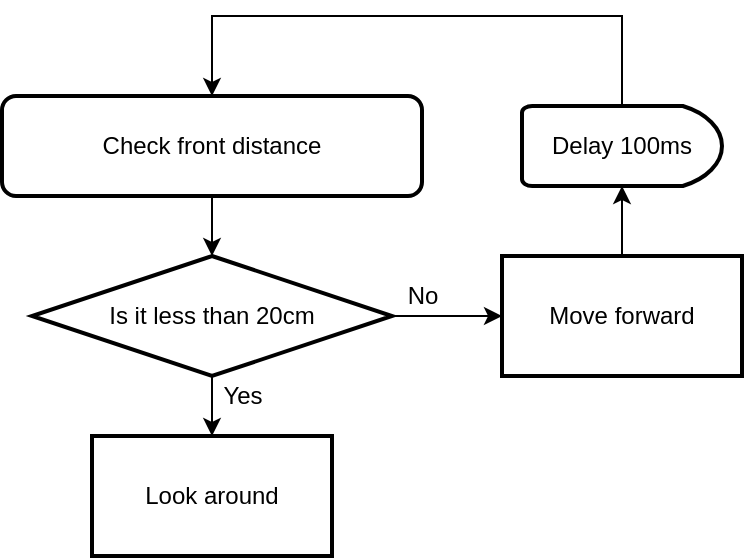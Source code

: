 <mxfile version="20.3.7" type="github" pages="2"><diagram id="ywR-hYWIlqfvcnJDVcQv" name="Page-1"><mxGraphModel dx="1609" dy="434" grid="1" gridSize="10" guides="1" tooltips="1" connect="1" arrows="1" fold="1" page="1" pageScale="1" pageWidth="827" pageHeight="1169" math="0" shadow="0"><root><mxCell id="0"/><mxCell id="1" parent="0"/><mxCell id="Fqhra3wrelyAyhR9J_dA-5" style="edgeStyle=orthogonalEdgeStyle;rounded=0;orthogonalLoop=1;jettySize=auto;html=1;exitX=0.5;exitY=1;exitDx=0;exitDy=0;" edge="1" parent="1" source="Fqhra3wrelyAyhR9J_dA-1" target="Fqhra3wrelyAyhR9J_dA-2"><mxGeometry relative="1" as="geometry"/></mxCell><mxCell id="Fqhra3wrelyAyhR9J_dA-1" value="Check front distance" style="rounded=1;whiteSpace=wrap;html=1;absoluteArcSize=1;arcSize=14;strokeWidth=2;" vertex="1" parent="1"><mxGeometry x="-430" y="130" width="210" height="50" as="geometry"/></mxCell><mxCell id="Fqhra3wrelyAyhR9J_dA-4" value="" style="edgeStyle=orthogonalEdgeStyle;rounded=0;orthogonalLoop=1;jettySize=auto;html=1;" edge="1" parent="1" source="Fqhra3wrelyAyhR9J_dA-2" target="Fqhra3wrelyAyhR9J_dA-3"><mxGeometry relative="1" as="geometry"/></mxCell><mxCell id="Fqhra3wrelyAyhR9J_dA-9" value="" style="edgeStyle=orthogonalEdgeStyle;rounded=0;orthogonalLoop=1;jettySize=auto;html=1;" edge="1" parent="1" source="Fqhra3wrelyAyhR9J_dA-2" target="Fqhra3wrelyAyhR9J_dA-8"><mxGeometry relative="1" as="geometry"/></mxCell><mxCell id="Fqhra3wrelyAyhR9J_dA-2" value="Is it less than 20cm" style="strokeWidth=2;html=1;shape=mxgraph.flowchart.decision;whiteSpace=wrap;" vertex="1" parent="1"><mxGeometry x="-415" y="210" width="180" height="60" as="geometry"/></mxCell><mxCell id="Fqhra3wrelyAyhR9J_dA-3" value="Look around" style="whiteSpace=wrap;html=1;strokeWidth=2;" vertex="1" parent="1"><mxGeometry x="-385" y="300" width="120" height="60" as="geometry"/></mxCell><mxCell id="Fqhra3wrelyAyhR9J_dA-6" value="Yes" style="text;html=1;align=center;verticalAlign=middle;resizable=0;points=[];autosize=1;strokeColor=none;fillColor=none;" vertex="1" parent="1"><mxGeometry x="-330" y="265" width="40" height="30" as="geometry"/></mxCell><mxCell id="Fqhra3wrelyAyhR9J_dA-12" style="edgeStyle=orthogonalEdgeStyle;rounded=0;orthogonalLoop=1;jettySize=auto;html=1;exitX=0.5;exitY=0;exitDx=0;exitDy=0;entryX=0.5;entryY=1;entryDx=0;entryDy=0;entryPerimeter=0;" edge="1" parent="1" source="Fqhra3wrelyAyhR9J_dA-8" target="Fqhra3wrelyAyhR9J_dA-11"><mxGeometry relative="1" as="geometry"/></mxCell><mxCell id="Fqhra3wrelyAyhR9J_dA-8" value="Move forward" style="whiteSpace=wrap;html=1;strokeWidth=2;" vertex="1" parent="1"><mxGeometry x="-180" y="210" width="120" height="60" as="geometry"/></mxCell><mxCell id="Fqhra3wrelyAyhR9J_dA-10" value="No" style="text;html=1;align=center;verticalAlign=middle;resizable=0;points=[];autosize=1;strokeColor=none;fillColor=none;" vertex="1" parent="1"><mxGeometry x="-240" y="215" width="40" height="30" as="geometry"/></mxCell><mxCell id="Fqhra3wrelyAyhR9J_dA-13" style="edgeStyle=orthogonalEdgeStyle;rounded=0;orthogonalLoop=1;jettySize=auto;html=1;exitX=0.5;exitY=0;exitDx=0;exitDy=0;exitPerimeter=0;entryX=0.5;entryY=0;entryDx=0;entryDy=0;" edge="1" parent="1" source="Fqhra3wrelyAyhR9J_dA-11" target="Fqhra3wrelyAyhR9J_dA-1"><mxGeometry relative="1" as="geometry"><Array as="points"><mxPoint x="-120" y="90"/><mxPoint x="-325" y="90"/></Array></mxGeometry></mxCell><mxCell id="Fqhra3wrelyAyhR9J_dA-11" value="Delay 100ms" style="strokeWidth=2;html=1;shape=mxgraph.flowchart.delay;whiteSpace=wrap;" vertex="1" parent="1"><mxGeometry x="-170" y="135" width="100" height="40" as="geometry"/></mxCell></root></mxGraphModel></diagram><diagram id="o4hvl7EnatEjynoinjhP" name="Page-2"><mxGraphModel dx="782" dy="434" grid="1" gridSize="10" guides="1" tooltips="1" connect="1" arrows="1" fold="1" page="1" pageScale="1" pageWidth="827" pageHeight="1169" math="0" shadow="0"><root><mxCell id="0"/><mxCell id="1" parent="0"/><mxCell id="ezNUevsmh83_UWR3ddoq-3" value="" style="edgeStyle=orthogonalEdgeStyle;rounded=0;orthogonalLoop=1;jettySize=auto;html=1;" edge="1" parent="1" source="ezNUevsmh83_UWR3ddoq-1" target="ezNUevsmh83_UWR3ddoq-2"><mxGeometry relative="1" as="geometry"/></mxCell><mxCell id="ezNUevsmh83_UWR3ddoq-1" value="i = 0; &lt;br&gt;angle= [0,30,60,90,120,150,180];&amp;nbsp;&lt;br&gt;fartest_dist = 0;&lt;br&gt;farthest_angle = 90;" style="rounded=1;whiteSpace=wrap;html=1;absoluteArcSize=1;arcSize=14;strokeWidth=2;" vertex="1" parent="1"><mxGeometry x="250" y="50" width="260" height="70" as="geometry"/></mxCell><mxCell id="ezNUevsmh83_UWR3ddoq-5" value="" style="edgeStyle=orthogonalEdgeStyle;rounded=0;orthogonalLoop=1;jettySize=auto;html=1;" edge="1" parent="1" source="ezNUevsmh83_UWR3ddoq-2" target="ezNUevsmh83_UWR3ddoq-4"><mxGeometry relative="1" as="geometry"/></mxCell><mxCell id="ezNUevsmh83_UWR3ddoq-2" value="Move servo to pos[i]" style="rounded=1;whiteSpace=wrap;html=1;absoluteArcSize=1;arcSize=14;strokeWidth=2;" vertex="1" parent="1"><mxGeometry x="300" y="160" width="160" height="40" as="geometry"/></mxCell><mxCell id="ezNUevsmh83_UWR3ddoq-7" value="" style="edgeStyle=orthogonalEdgeStyle;rounded=0;orthogonalLoop=1;jettySize=auto;html=1;" edge="1" parent="1" source="ezNUevsmh83_UWR3ddoq-4" target="ezNUevsmh83_UWR3ddoq-6"><mxGeometry relative="1" as="geometry"/></mxCell><mxCell id="ezNUevsmh83_UWR3ddoq-4" value="Read distance" style="rounded=1;whiteSpace=wrap;html=1;absoluteArcSize=1;arcSize=14;strokeWidth=2;" vertex="1" parent="1"><mxGeometry x="319" y="230" width="122" height="40" as="geometry"/></mxCell><mxCell id="ezNUevsmh83_UWR3ddoq-15" style="edgeStyle=orthogonalEdgeStyle;rounded=0;orthogonalLoop=1;jettySize=auto;html=1;exitX=1;exitY=0.5;exitDx=0;exitDy=0;entryX=0.5;entryY=0;entryDx=0;entryDy=0;" edge="1" parent="1" source="ezNUevsmh83_UWR3ddoq-6" target="ezNUevsmh83_UWR3ddoq-8"><mxGeometry relative="1" as="geometry"/></mxCell><mxCell id="ezNUevsmh83_UWR3ddoq-17" style="edgeStyle=orthogonalEdgeStyle;rounded=0;orthogonalLoop=1;jettySize=auto;html=1;exitX=0.5;exitY=1;exitDx=0;exitDy=0;entryX=0.5;entryY=0;entryDx=0;entryDy=0;entryPerimeter=0;" edge="1" parent="1" source="ezNUevsmh83_UWR3ddoq-6" target="ezNUevsmh83_UWR3ddoq-16"><mxGeometry relative="1" as="geometry"/></mxCell><mxCell id="ezNUevsmh83_UWR3ddoq-6" value="Is dist &amp;gt; fathest_dist?" style="rhombus;whiteSpace=wrap;html=1;rounded=1;arcSize=14;strokeWidth=2;" vertex="1" parent="1"><mxGeometry x="275" y="300" width="210" height="80" as="geometry"/></mxCell><mxCell id="ezNUevsmh83_UWR3ddoq-21" style="edgeStyle=orthogonalEdgeStyle;rounded=0;orthogonalLoop=1;jettySize=auto;html=1;exitX=0;exitY=0.5;exitDx=0;exitDy=0;" edge="1" parent="1" source="ezNUevsmh83_UWR3ddoq-8"><mxGeometry relative="1" as="geometry"><mxPoint x="380" y="425" as="targetPoint"/></mxGeometry></mxCell><mxCell id="ezNUevsmh83_UWR3ddoq-8" value="farthest_dist = dist;&lt;br&gt;farthest_angle = angle[i]" style="whiteSpace=wrap;html=1;rounded=1;arcSize=14;strokeWidth=2;" vertex="1" parent="1"><mxGeometry x="440" y="400" width="140" height="50" as="geometry"/></mxCell><mxCell id="ezNUevsmh83_UWR3ddoq-10" value="Yes" style="text;html=1;align=center;verticalAlign=middle;resizable=0;points=[];autosize=1;strokeColor=none;fillColor=none;" vertex="1" parent="1"><mxGeometry x="480" y="310" width="40" height="30" as="geometry"/></mxCell><mxCell id="ezNUevsmh83_UWR3ddoq-13" style="edgeStyle=orthogonalEdgeStyle;rounded=0;orthogonalLoop=1;jettySize=auto;html=1;exitX=0.5;exitY=0;exitDx=0;exitDy=0;" edge="1" parent="1" source="ezNUevsmh83_UWR3ddoq-11"><mxGeometry relative="1" as="geometry"><mxPoint x="380" y="140" as="targetPoint"/><Array as="points"><mxPoint x="650" y="140"/></Array></mxGeometry></mxCell><mxCell id="ezNUevsmh83_UWR3ddoq-11" value="i++" style="whiteSpace=wrap;html=1;rounded=1;arcSize=14;strokeWidth=2;" vertex="1" parent="1"><mxGeometry x="590" y="210" width="120" height="30" as="geometry"/></mxCell><mxCell id="ezNUevsmh83_UWR3ddoq-19" style="edgeStyle=orthogonalEdgeStyle;rounded=0;orthogonalLoop=1;jettySize=auto;html=1;exitX=1;exitY=0.5;exitDx=0;exitDy=0;exitPerimeter=0;entryX=0.5;entryY=1;entryDx=0;entryDy=0;" edge="1" parent="1" source="ezNUevsmh83_UWR3ddoq-16" target="ezNUevsmh83_UWR3ddoq-11"><mxGeometry relative="1" as="geometry"/></mxCell><mxCell id="ezNUevsmh83_UWR3ddoq-23" value="" style="edgeStyle=orthogonalEdgeStyle;rounded=0;orthogonalLoop=1;jettySize=auto;html=1;" edge="1" parent="1" source="ezNUevsmh83_UWR3ddoq-16" target="ezNUevsmh83_UWR3ddoq-24"><mxGeometry relative="1" as="geometry"><mxPoint x="380" y="615" as="targetPoint"/></mxGeometry></mxCell><mxCell id="ezNUevsmh83_UWR3ddoq-16" value="is i &amp;lt; 6?" style="strokeWidth=2;html=1;shape=mxgraph.flowchart.decision;whiteSpace=wrap;" vertex="1" parent="1"><mxGeometry x="330" y="467.5" width="100" height="65" as="geometry"/></mxCell><mxCell id="ezNUevsmh83_UWR3ddoq-18" value="No" style="text;html=1;align=center;verticalAlign=middle;resizable=0;points=[];autosize=1;strokeColor=none;fillColor=none;" vertex="1" parent="1"><mxGeometry x="374" y="380" width="40" height="30" as="geometry"/></mxCell><mxCell id="ezNUevsmh83_UWR3ddoq-20" value="Yes" style="text;html=1;align=center;verticalAlign=middle;resizable=0;points=[];autosize=1;strokeColor=none;fillColor=none;" vertex="1" parent="1"><mxGeometry x="430" y="467.5" width="40" height="30" as="geometry"/></mxCell><mxCell id="ezNUevsmh83_UWR3ddoq-26" value="" style="edgeStyle=orthogonalEdgeStyle;rounded=0;orthogonalLoop=1;jettySize=auto;html=1;" edge="1" parent="1" source="ezNUevsmh83_UWR3ddoq-24" target="ezNUevsmh83_UWR3ddoq-25"><mxGeometry relative="1" as="geometry"/></mxCell><mxCell id="ezNUevsmh83_UWR3ddoq-29" value="" style="edgeStyle=orthogonalEdgeStyle;rounded=0;orthogonalLoop=1;jettySize=auto;html=1;" edge="1" parent="1" source="ezNUevsmh83_UWR3ddoq-24" target="ezNUevsmh83_UWR3ddoq-28"><mxGeometry relative="1" as="geometry"/></mxCell><mxCell id="ezNUevsmh83_UWR3ddoq-24" value="is farthest_dist &amp;lt; 20cm?" style="strokeWidth=2;html=1;shape=mxgraph.flowchart.decision;whiteSpace=wrap;" vertex="1" parent="1"><mxGeometry x="280" y="565" width="200" height="75" as="geometry"/></mxCell><mxCell id="ezNUevsmh83_UWR3ddoq-32" style="edgeStyle=orthogonalEdgeStyle;rounded=0;orthogonalLoop=1;jettySize=auto;html=1;exitX=0.5;exitY=1;exitDx=0;exitDy=0;" edge="1" parent="1" source="ezNUevsmh83_UWR3ddoq-25"><mxGeometry relative="1" as="geometry"><mxPoint x="380" y="770" as="targetPoint"/></mxGeometry></mxCell><mxCell id="ezNUevsmh83_UWR3ddoq-25" value="reverse" style="whiteSpace=wrap;html=1;strokeWidth=2;" vertex="1" parent="1"><mxGeometry x="500" y="650" width="120" height="60" as="geometry"/></mxCell><mxCell id="ezNUevsmh83_UWR3ddoq-27" value="Yes" style="text;html=1;align=center;verticalAlign=middle;resizable=0;points=[];autosize=1;strokeColor=none;fillColor=none;" vertex="1" parent="1"><mxGeometry x="490" y="580" width="40" height="30" as="geometry"/></mxCell><mxCell id="ezNUevsmh83_UWR3ddoq-31" style="edgeStyle=orthogonalEdgeStyle;rounded=0;orthogonalLoop=1;jettySize=auto;html=1;exitX=0.5;exitY=1;exitDx=0;exitDy=0;" edge="1" parent="1" source="ezNUevsmh83_UWR3ddoq-28" target="ezNUevsmh83_UWR3ddoq-30"><mxGeometry relative="1" as="geometry"/></mxCell><mxCell id="ezNUevsmh83_UWR3ddoq-28" value="Go in farthest_angle direction" style="whiteSpace=wrap;html=1;strokeWidth=2;" vertex="1" parent="1"><mxGeometry x="155" y="650" width="120" height="60" as="geometry"/></mxCell><mxCell id="ezNUevsmh83_UWR3ddoq-33" style="edgeStyle=orthogonalEdgeStyle;rounded=0;orthogonalLoop=1;jettySize=auto;html=1;exitX=0.5;exitY=1;exitDx=0;exitDy=0;exitPerimeter=0;entryX=0.5;entryY=0;entryDx=0;entryDy=0;" edge="1" parent="1" source="ezNUevsmh83_UWR3ddoq-30" target="ezNUevsmh83_UWR3ddoq-1"><mxGeometry relative="1" as="geometry"><Array as="points"><mxPoint x="380" y="900"/><mxPoint x="750" y="900"/><mxPoint x="750" y="30"/><mxPoint x="380" y="30"/></Array></mxGeometry></mxCell><mxCell id="ezNUevsmh83_UWR3ddoq-30" value="Delay: 100ms" style="strokeWidth=2;html=1;shape=mxgraph.flowchart.delay;whiteSpace=wrap;" vertex="1" parent="1"><mxGeometry x="330" y="770" width="100" height="60" as="geometry"/></mxCell></root></mxGraphModel></diagram></mxfile>